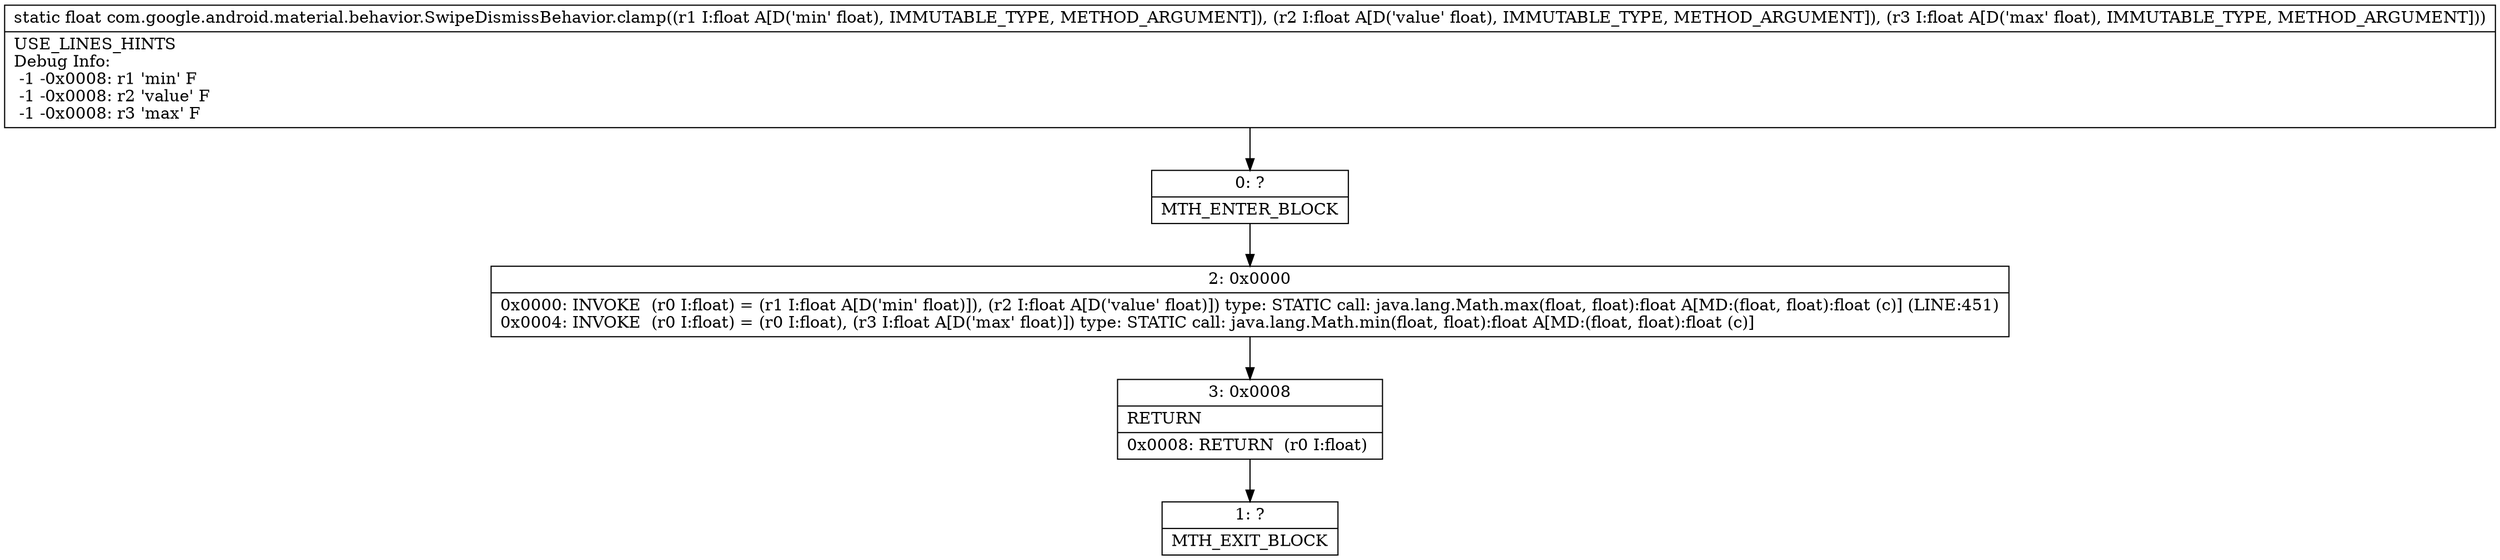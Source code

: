 digraph "CFG forcom.google.android.material.behavior.SwipeDismissBehavior.clamp(FFF)F" {
Node_0 [shape=record,label="{0\:\ ?|MTH_ENTER_BLOCK\l}"];
Node_2 [shape=record,label="{2\:\ 0x0000|0x0000: INVOKE  (r0 I:float) = (r1 I:float A[D('min' float)]), (r2 I:float A[D('value' float)]) type: STATIC call: java.lang.Math.max(float, float):float A[MD:(float, float):float (c)] (LINE:451)\l0x0004: INVOKE  (r0 I:float) = (r0 I:float), (r3 I:float A[D('max' float)]) type: STATIC call: java.lang.Math.min(float, float):float A[MD:(float, float):float (c)]\l}"];
Node_3 [shape=record,label="{3\:\ 0x0008|RETURN\l|0x0008: RETURN  (r0 I:float) \l}"];
Node_1 [shape=record,label="{1\:\ ?|MTH_EXIT_BLOCK\l}"];
MethodNode[shape=record,label="{static float com.google.android.material.behavior.SwipeDismissBehavior.clamp((r1 I:float A[D('min' float), IMMUTABLE_TYPE, METHOD_ARGUMENT]), (r2 I:float A[D('value' float), IMMUTABLE_TYPE, METHOD_ARGUMENT]), (r3 I:float A[D('max' float), IMMUTABLE_TYPE, METHOD_ARGUMENT]))  | USE_LINES_HINTS\lDebug Info:\l  \-1 \-0x0008: r1 'min' F\l  \-1 \-0x0008: r2 'value' F\l  \-1 \-0x0008: r3 'max' F\l}"];
MethodNode -> Node_0;Node_0 -> Node_2;
Node_2 -> Node_3;
Node_3 -> Node_1;
}

